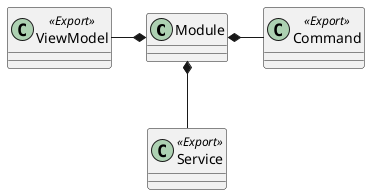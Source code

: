 @startuml
hide empty description

Module *-- Service
ViewModel -* Module
Module *- Command 

class Service << Export >>

class ViewModel << Export >>

class Command << Export >>
@enduml